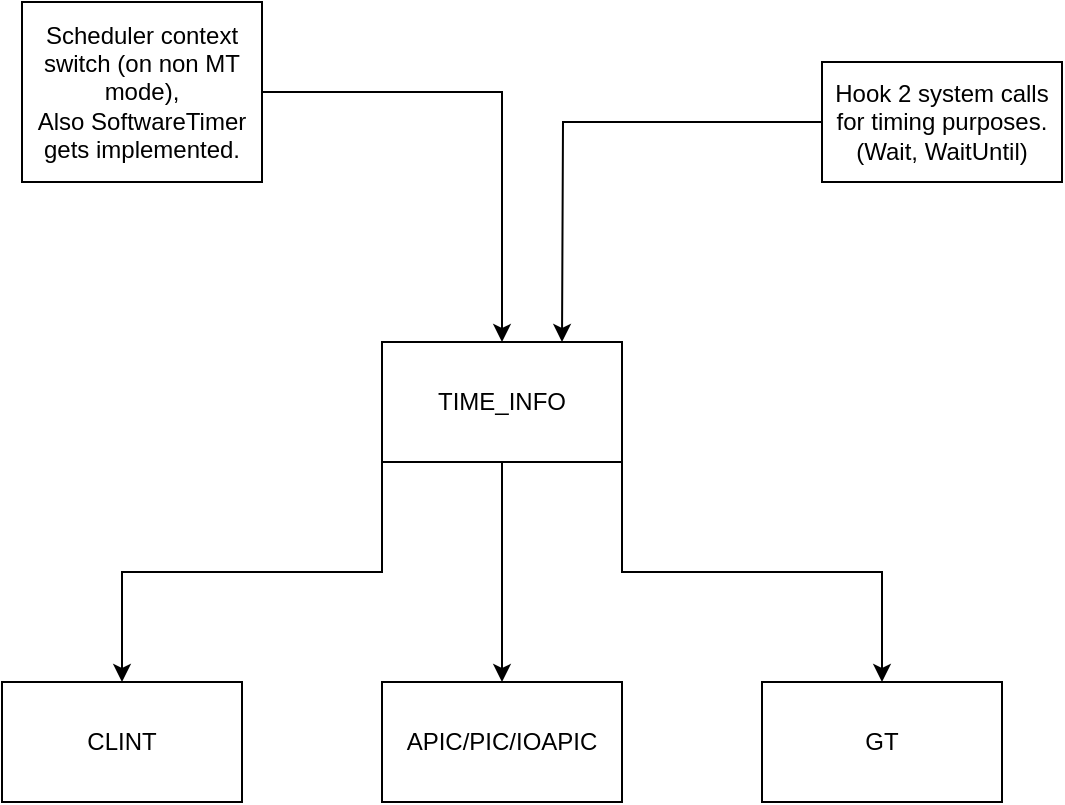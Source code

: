 <mxfile>
    <diagram name="Page-1" id="SMmOiZGLec9H7ruN5qyQ">
        <mxGraphModel dx="746" dy="307" grid="1" gridSize="10" guides="1" tooltips="1" connect="1" arrows="1" fold="1" page="1" pageScale="1" pageWidth="827" pageHeight="1169" math="0" shadow="0">
            <root>
                <mxCell id="0"/>
                <mxCell id="1" parent="0"/>
                <mxCell id="c-_7pHU60HQ0aR4bwu-4-3" style="edgeStyle=orthogonalEdgeStyle;rounded=0;orthogonalLoop=1;jettySize=auto;html=1;exitX=0.5;exitY=1;exitDx=0;exitDy=0;entryX=0.5;entryY=0;entryDx=0;entryDy=0;" parent="1" source="c-_7pHU60HQ0aR4bwu-4-1" target="c-_7pHU60HQ0aR4bwu-4-2" edge="1">
                    <mxGeometry relative="1" as="geometry"/>
                </mxCell>
                <mxCell id="c-_7pHU60HQ0aR4bwu-4-5" style="edgeStyle=orthogonalEdgeStyle;rounded=0;orthogonalLoop=1;jettySize=auto;html=1;exitX=1;exitY=1;exitDx=0;exitDy=0;entryX=0.5;entryY=0;entryDx=0;entryDy=0;" parent="1" source="c-_7pHU60HQ0aR4bwu-4-1" target="c-_7pHU60HQ0aR4bwu-4-4" edge="1">
                    <mxGeometry relative="1" as="geometry"/>
                </mxCell>
                <mxCell id="c-_7pHU60HQ0aR4bwu-4-7" style="edgeStyle=orthogonalEdgeStyle;rounded=0;orthogonalLoop=1;jettySize=auto;html=1;exitX=0;exitY=1;exitDx=0;exitDy=0;entryX=0.5;entryY=0;entryDx=0;entryDy=0;" parent="1" source="c-_7pHU60HQ0aR4bwu-4-1" target="c-_7pHU60HQ0aR4bwu-4-6" edge="1">
                    <mxGeometry relative="1" as="geometry"/>
                </mxCell>
                <mxCell id="c-_7pHU60HQ0aR4bwu-4-1" value="TIME_INFO" style="rounded=0;whiteSpace=wrap;html=1;" parent="1" vertex="1">
                    <mxGeometry x="340" y="230" width="120" height="60" as="geometry"/>
                </mxCell>
                <mxCell id="c-_7pHU60HQ0aR4bwu-4-2" value="APIC/PIC/IOAPIC" style="rounded=0;whiteSpace=wrap;html=1;" parent="1" vertex="1">
                    <mxGeometry x="340" y="400" width="120" height="60" as="geometry"/>
                </mxCell>
                <mxCell id="c-_7pHU60HQ0aR4bwu-4-4" value="GT" style="rounded=0;whiteSpace=wrap;html=1;" parent="1" vertex="1">
                    <mxGeometry x="530" y="400" width="120" height="60" as="geometry"/>
                </mxCell>
                <mxCell id="c-_7pHU60HQ0aR4bwu-4-6" value="CLINT" style="rounded=0;whiteSpace=wrap;html=1;" parent="1" vertex="1">
                    <mxGeometry x="150" y="400" width="120" height="60" as="geometry"/>
                </mxCell>
                <mxCell id="c-_7pHU60HQ0aR4bwu-4-9" style="edgeStyle=orthogonalEdgeStyle;rounded=0;orthogonalLoop=1;jettySize=auto;html=1;entryX=0.5;entryY=0;entryDx=0;entryDy=0;" parent="1" source="c-_7pHU60HQ0aR4bwu-4-8" target="c-_7pHU60HQ0aR4bwu-4-1" edge="1">
                    <mxGeometry relative="1" as="geometry"/>
                </mxCell>
                <mxCell id="c-_7pHU60HQ0aR4bwu-4-8" value="Scheduler context switch (on non MT mode),&lt;br&gt;Also SoftwareTimer gets implemented." style="rounded=0;whiteSpace=wrap;html=1;" parent="1" vertex="1">
                    <mxGeometry x="160" y="60" width="120" height="90" as="geometry"/>
                </mxCell>
                <mxCell id="c-_7pHU60HQ0aR4bwu-4-11" style="edgeStyle=orthogonalEdgeStyle;rounded=0;orthogonalLoop=1;jettySize=auto;html=1;entryX=1;entryY=0;entryDx=0;entryDy=0;exitX=0;exitY=0.5;exitDx=0;exitDy=0;" parent="1" source="c-_7pHU60HQ0aR4bwu-4-10" edge="1">
                    <mxGeometry relative="1" as="geometry">
                        <mxPoint x="530" y="120" as="sourcePoint"/>
                        <mxPoint x="430" y="230" as="targetPoint"/>
                    </mxGeometry>
                </mxCell>
                <mxCell id="c-_7pHU60HQ0aR4bwu-4-10" value="Hook 2 system calls for timing purposes.&lt;br&gt;(Wait, WaitUntil)" style="rounded=0;whiteSpace=wrap;html=1;" parent="1" vertex="1">
                    <mxGeometry x="560" y="90" width="120" height="60" as="geometry"/>
                </mxCell>
            </root>
        </mxGraphModel>
    </diagram>
</mxfile>

